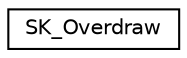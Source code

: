 digraph G
{
  edge [fontname="Helvetica",fontsize="10",labelfontname="Helvetica",labelfontsize="10"];
  node [fontname="Helvetica",fontsize="10",shape=record];
  rankdir=LR;
  Node1 [label="SK_Overdraw",height=0.2,width=0.4,color="black", fillcolor="white", style="filled",URL="$df/da3/structSK__Overdraw.html"];
}
